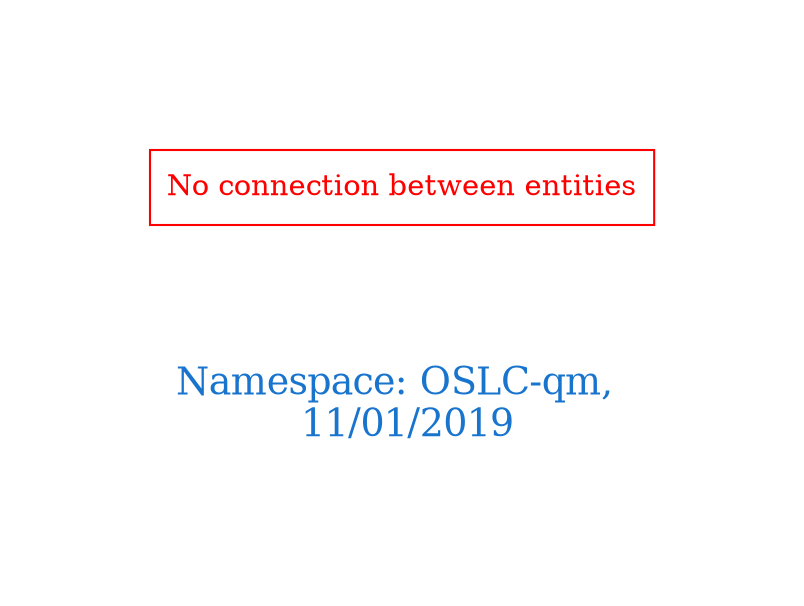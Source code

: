 digraph OGIT_ontology {
 graph [ rankdir= LR,pad=1 
fontsize = 18,
fontcolor= dodgerblue3,label = "\n\n\nNamespace: OSLC-qm, \n 11/01/2019"];
node[shape=polygon];
edge [  color="gray81"];

"No connection between entities" [fontcolor = "red",color="red", shape="polygon"]
}
